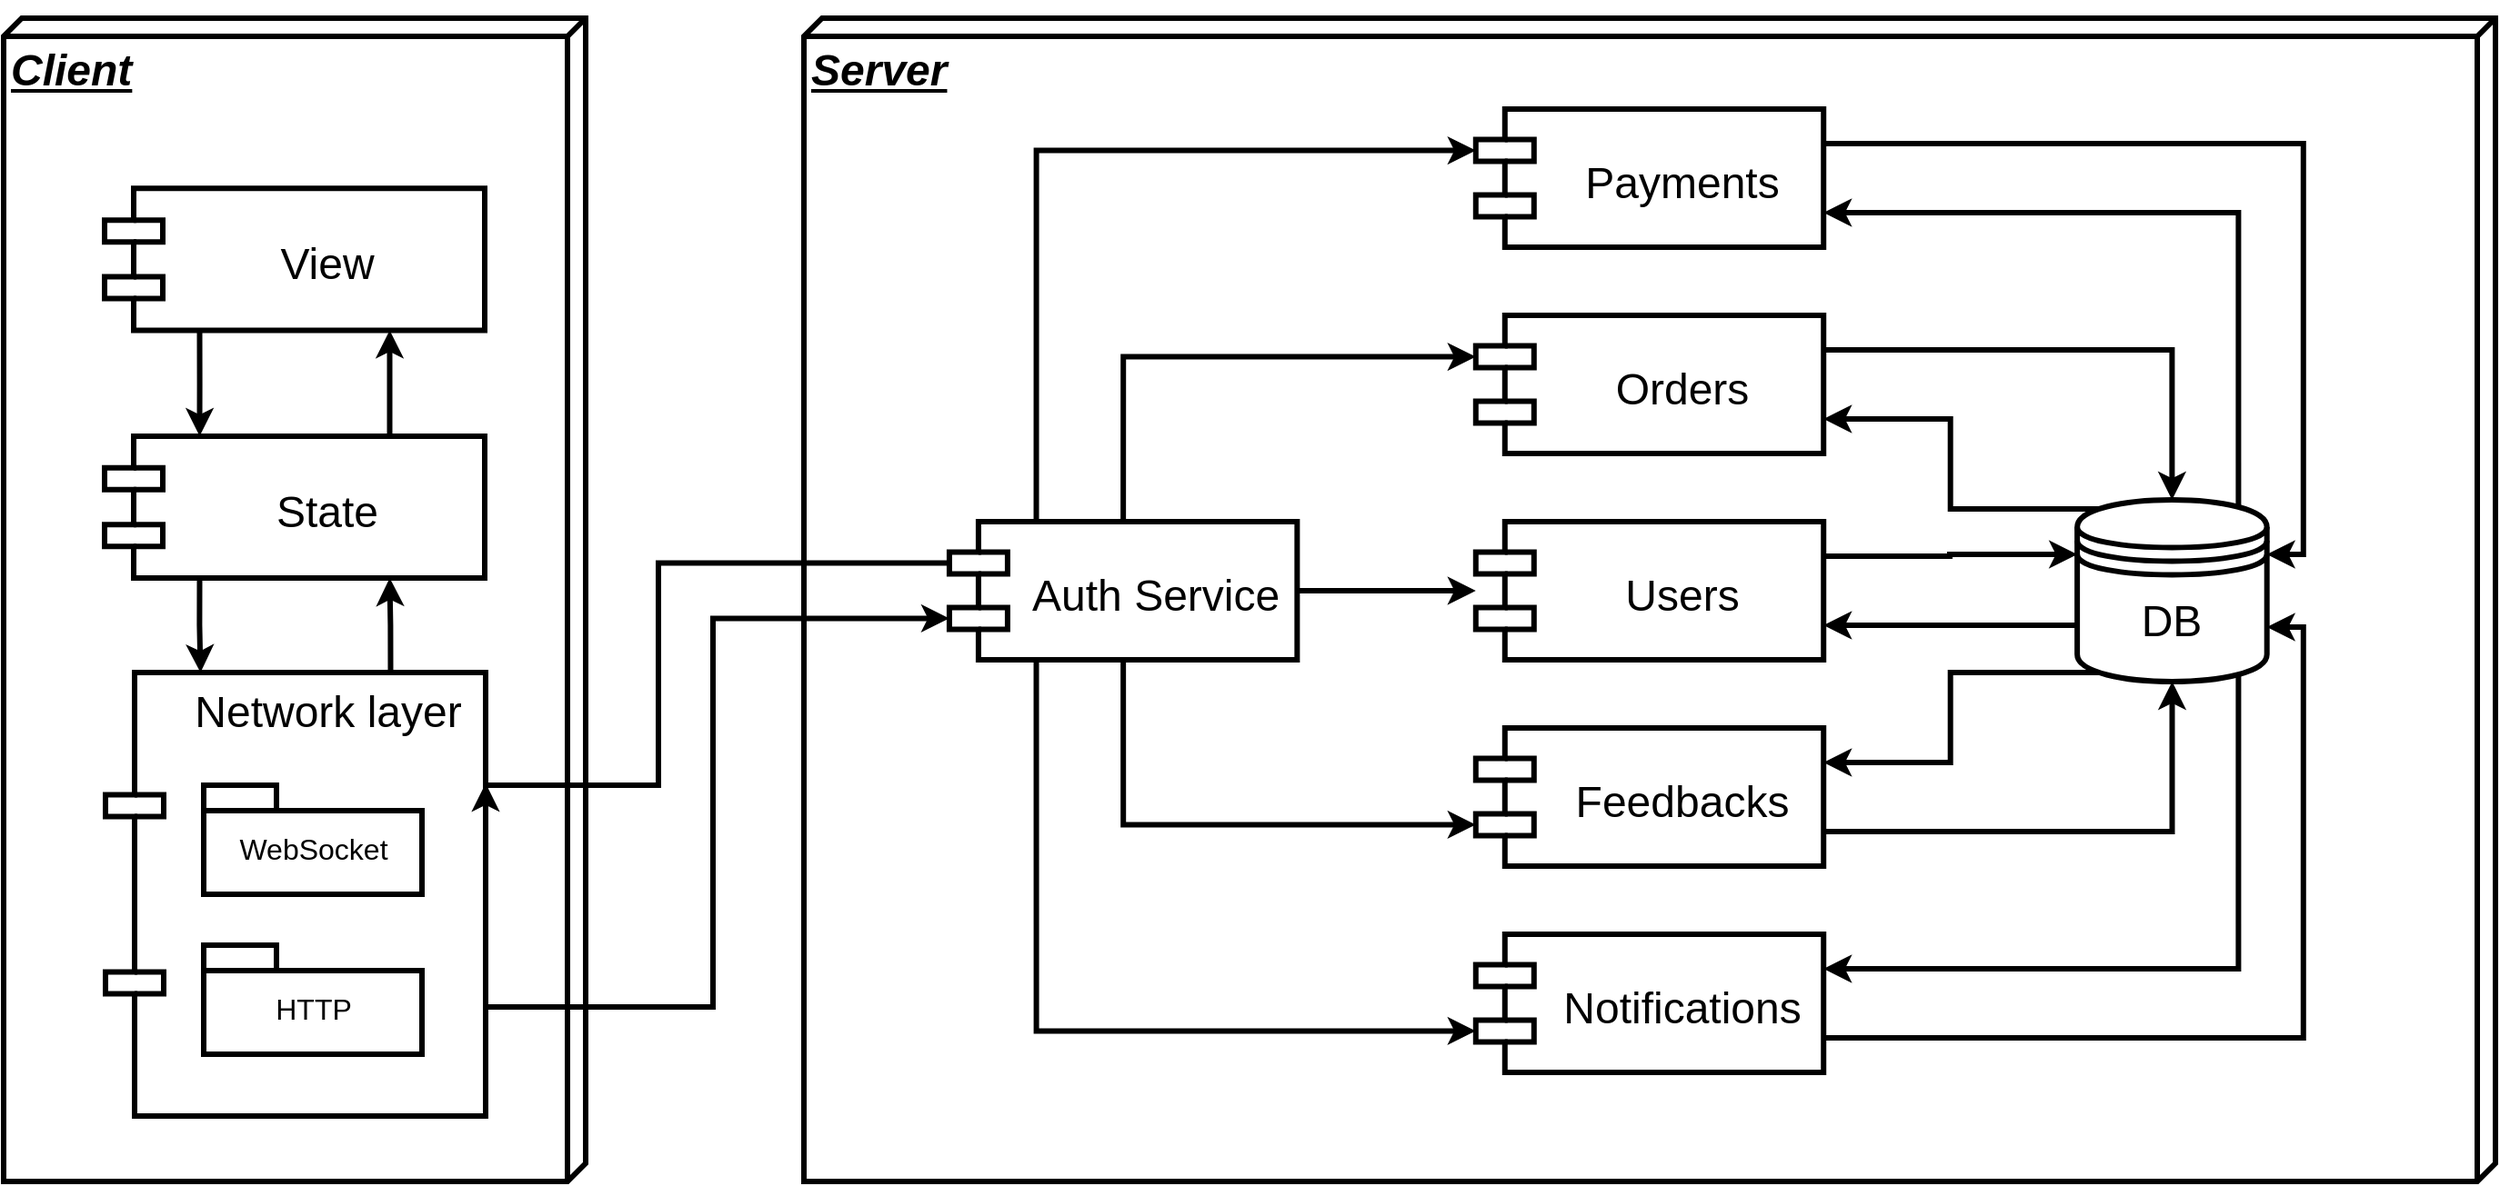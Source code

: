 <mxfile version="12.1.3" type="google" pages="1"><diagram name="Page-1" id="b5b7bab2-c9e2-2cf4-8b2a-24fd1a2a6d21"><mxGraphModel dx="1708" dy="872" grid="1" gridSize="10" guides="1" tooltips="1" connect="1" arrows="1" fold="1" page="1" pageScale="1" pageWidth="827" pageHeight="1169" background="#ffffff" math="0" shadow="0"><root><mxCell id="0"/><mxCell id="1" parent="0"/><mxCell id="kurSiK4YTvSG5_sOZzr3-18" value="" style="group;strokeWidth=3;" vertex="1" connectable="0" parent="1"><mxGeometry x="20" y="70" width="320" height="640" as="geometry"/></mxCell><mxCell id="kurSiK4YTvSG5_sOZzr3-2" value="Client" style="verticalAlign=top;align=left;spacingTop=8;spacingLeft=2;spacingRight=12;shape=cube;size=10;direction=south;fontStyle=7;html=1;fontSize=24;strokeWidth=3;" vertex="1" parent="kurSiK4YTvSG5_sOZzr3-18"><mxGeometry width="320" height="640.0" as="geometry"/></mxCell><mxCell id="kurSiK4YTvSG5_sOZzr3-1" value="View" style="shape=component;align=center;spacingLeft=36;fontSize=24;strokeWidth=3;" vertex="1" parent="kurSiK4YTvSG5_sOZzr3-18"><mxGeometry x="55.5" y="93.659" width="209" height="78.049" as="geometry"/></mxCell><mxCell id="kurSiK4YTvSG5_sOZzr3-12" style="edgeStyle=orthogonalEdgeStyle;rounded=0;orthogonalLoop=1;jettySize=auto;html=1;entryX=0.75;entryY=1;entryDx=0;entryDy=0;fontSize=24;exitX=0.75;exitY=0;exitDx=0;exitDy=0;strokeWidth=3;" edge="1" parent="kurSiK4YTvSG5_sOZzr3-18" source="kurSiK4YTvSG5_sOZzr3-7" target="kurSiK4YTvSG5_sOZzr3-1"><mxGeometry relative="1" as="geometry"/></mxCell><mxCell id="kurSiK4YTvSG5_sOZzr3-7" value="State" style="shape=component;align=center;spacingLeft=36;fontSize=24;strokeWidth=3;" vertex="1" parent="kurSiK4YTvSG5_sOZzr3-18"><mxGeometry x="55.5" y="229.976" width="209" height="78.049" as="geometry"/></mxCell><mxCell id="kurSiK4YTvSG5_sOZzr3-8" value="" style="edgeStyle=orthogonalEdgeStyle;rounded=0;orthogonalLoop=1;jettySize=auto;html=1;fontSize=24;entryX=0.25;entryY=0;entryDx=0;entryDy=0;exitX=0.25;exitY=1;exitDx=0;exitDy=0;strokeWidth=3;" edge="1" parent="kurSiK4YTvSG5_sOZzr3-18" source="kurSiK4YTvSG5_sOZzr3-1" target="kurSiK4YTvSG5_sOZzr3-7"><mxGeometry relative="1" as="geometry"/></mxCell><mxCell id="kurSiK4YTvSG5_sOZzr3-13" style="edgeStyle=orthogonalEdgeStyle;rounded=0;orthogonalLoop=1;jettySize=auto;html=1;exitX=0.75;exitY=0;exitDx=0;exitDy=0;entryX=0.75;entryY=1;entryDx=0;entryDy=0;fontSize=24;strokeWidth=3;" edge="1" parent="kurSiK4YTvSG5_sOZzr3-18" source="kurSiK4YTvSG5_sOZzr3-9" target="kurSiK4YTvSG5_sOZzr3-7"><mxGeometry relative="1" as="geometry"><Array as="points"><mxPoint x="213" y="334"/></Array></mxGeometry></mxCell><mxCell id="kurSiK4YTvSG5_sOZzr3-9" value="Network layer" style="shape=component;align=center;spacingLeft=36;fontSize=24;verticalAlign=top;strokeWidth=3;" vertex="1" parent="kurSiK4YTvSG5_sOZzr3-18"><mxGeometry x="56" y="360" width="209" height="244" as="geometry"/></mxCell><mxCell id="kurSiK4YTvSG5_sOZzr3-10" value="" style="edgeStyle=orthogonalEdgeStyle;rounded=0;orthogonalLoop=1;jettySize=auto;html=1;fontSize=24;exitX=0.25;exitY=1;exitDx=0;exitDy=0;entryX=0.25;entryY=0;entryDx=0;entryDy=0;strokeWidth=3;" edge="1" parent="kurSiK4YTvSG5_sOZzr3-18" source="kurSiK4YTvSG5_sOZzr3-7" target="kurSiK4YTvSG5_sOZzr3-9"><mxGeometry relative="1" as="geometry"><Array as="points"><mxPoint x="108" y="334"/></Array></mxGeometry></mxCell><mxCell id="kurSiK4YTvSG5_sOZzr3-20" value="WebSocket" style="shape=folder;fontStyle=0;spacingTop=10;tabWidth=40;tabHeight=14;tabPosition=left;html=1;fontSize=16;align=center;strokeWidth=3;" vertex="1" parent="kurSiK4YTvSG5_sOZzr3-18"><mxGeometry x="110" y="422" width="120" height="60" as="geometry"/></mxCell><mxCell id="kurSiK4YTvSG5_sOZzr3-31" value="HTTP" style="shape=folder;fontStyle=0;spacingTop=10;tabWidth=40;tabHeight=14;tabPosition=left;html=1;fontSize=16;align=center;strokeWidth=3;" vertex="1" parent="kurSiK4YTvSG5_sOZzr3-18"><mxGeometry x="110" y="510" width="120" height="60" as="geometry"/></mxCell><mxCell id="kurSiK4YTvSG5_sOZzr3-33" value="DB" style="group;strokeWidth=3;" vertex="1" connectable="0" parent="1"><mxGeometry x="460" y="60" width="930" height="650" as="geometry"/></mxCell><mxCell id="kurSiK4YTvSG5_sOZzr3-34" value="Server" style="verticalAlign=top;align=left;spacingTop=8;spacingLeft=2;spacingRight=12;shape=cube;size=10;direction=south;fontStyle=7;html=1;fontSize=24;strokeWidth=3;" vertex="1" parent="kurSiK4YTvSG5_sOZzr3-33"><mxGeometry y="10" width="930" height="640" as="geometry"/></mxCell><mxCell id="kurSiK4YTvSG5_sOZzr3-89" style="edgeStyle=orthogonalEdgeStyle;rounded=0;orthogonalLoop=1;jettySize=auto;html=1;exitX=0.25;exitY=0;exitDx=0;exitDy=0;entryX=0;entryY=0.3;entryDx=0;entryDy=0;fontSize=16;strokeWidth=3;" edge="1" parent="kurSiK4YTvSG5_sOZzr3-33" source="kurSiK4YTvSG5_sOZzr3-35" target="kurSiK4YTvSG5_sOZzr3-62"><mxGeometry relative="1" as="geometry"/></mxCell><mxCell id="kurSiK4YTvSG5_sOZzr3-90" style="edgeStyle=orthogonalEdgeStyle;rounded=0;orthogonalLoop=1;jettySize=auto;html=1;exitX=0.5;exitY=0;exitDx=0;exitDy=0;entryX=0;entryY=0.3;entryDx=0;entryDy=0;fontSize=16;strokeWidth=3;" edge="1" parent="kurSiK4YTvSG5_sOZzr3-33" source="kurSiK4YTvSG5_sOZzr3-35" target="kurSiK4YTvSG5_sOZzr3-65"><mxGeometry relative="1" as="geometry"/></mxCell><mxCell id="kurSiK4YTvSG5_sOZzr3-91" style="edgeStyle=orthogonalEdgeStyle;rounded=0;orthogonalLoop=1;jettySize=auto;html=1;exitX=0.25;exitY=1;exitDx=0;exitDy=0;entryX=0;entryY=0.7;entryDx=0;entryDy=0;fontSize=16;strokeWidth=3;" edge="1" parent="kurSiK4YTvSG5_sOZzr3-33" source="kurSiK4YTvSG5_sOZzr3-35" target="kurSiK4YTvSG5_sOZzr3-73"><mxGeometry relative="1" as="geometry"/></mxCell><mxCell id="kurSiK4YTvSG5_sOZzr3-92" style="edgeStyle=orthogonalEdgeStyle;rounded=0;orthogonalLoop=1;jettySize=auto;html=1;exitX=0.5;exitY=1;exitDx=0;exitDy=0;entryX=0;entryY=0.7;entryDx=0;entryDy=0;fontSize=16;strokeWidth=3;" edge="1" parent="kurSiK4YTvSG5_sOZzr3-33" source="kurSiK4YTvSG5_sOZzr3-35" target="kurSiK4YTvSG5_sOZzr3-75"><mxGeometry relative="1" as="geometry"/></mxCell><mxCell id="kurSiK4YTvSG5_sOZzr3-94" style="edgeStyle=orthogonalEdgeStyle;rounded=0;orthogonalLoop=1;jettySize=auto;html=1;exitX=1;exitY=0.5;exitDx=0;exitDy=0;fontSize=16;strokeWidth=3;" edge="1" parent="kurSiK4YTvSG5_sOZzr3-33" source="kurSiK4YTvSG5_sOZzr3-35" target="kurSiK4YTvSG5_sOZzr3-71"><mxGeometry relative="1" as="geometry"/></mxCell><mxCell id="kurSiK4YTvSG5_sOZzr3-35" value="Auth Service" style="shape=component;align=center;spacingLeft=36;fontSize=24;strokeWidth=3;" vertex="1" parent="kurSiK4YTvSG5_sOZzr3-33"><mxGeometry x="79.958" y="287" width="191.215" height="76" as="geometry"/></mxCell><mxCell id="kurSiK4YTvSG5_sOZzr3-112" style="edgeStyle=orthogonalEdgeStyle;rounded=0;orthogonalLoop=1;jettySize=auto;html=1;exitX=1;exitY=0.75;exitDx=0;exitDy=0;fontSize=16;strokeWidth=3;" edge="1" parent="kurSiK4YTvSG5_sOZzr3-33" source="kurSiK4YTvSG5_sOZzr3-75" target="kurSiK4YTvSG5_sOZzr3-59"><mxGeometry relative="1" as="geometry"/></mxCell><mxCell id="kurSiK4YTvSG5_sOZzr3-75" value="Feedbacks" style="shape=component;align=center;spacingLeft=36;fontSize=24;strokeWidth=3;" vertex="1" parent="kurSiK4YTvSG5_sOZzr3-33"><mxGeometry x="369.393" y="400.5" width="191.215" height="76" as="geometry"/></mxCell><mxCell id="kurSiK4YTvSG5_sOZzr3-110" style="edgeStyle=orthogonalEdgeStyle;rounded=0;orthogonalLoop=1;jettySize=auto;html=1;exitX=1;exitY=0.75;exitDx=0;exitDy=0;entryX=1;entryY=0.7;entryDx=0;entryDy=0;fontSize=16;strokeWidth=3;" edge="1" parent="kurSiK4YTvSG5_sOZzr3-33" source="kurSiK4YTvSG5_sOZzr3-73" target="kurSiK4YTvSG5_sOZzr3-59"><mxGeometry relative="1" as="geometry"/></mxCell><mxCell id="kurSiK4YTvSG5_sOZzr3-73" value="Notifications" style="shape=component;align=center;spacingLeft=36;fontSize=24;strokeWidth=3;" vertex="1" parent="kurSiK4YTvSG5_sOZzr3-33"><mxGeometry x="369.393" y="514" width="191.215" height="76" as="geometry"/></mxCell><mxCell id="kurSiK4YTvSG5_sOZzr3-114" style="edgeStyle=orthogonalEdgeStyle;rounded=0;orthogonalLoop=1;jettySize=auto;html=1;exitX=1;exitY=0.25;exitDx=0;exitDy=0;entryX=0;entryY=0.3;entryDx=0;entryDy=0;fontSize=16;strokeWidth=3;" edge="1" parent="kurSiK4YTvSG5_sOZzr3-33" source="kurSiK4YTvSG5_sOZzr3-71" target="kurSiK4YTvSG5_sOZzr3-59"><mxGeometry relative="1" as="geometry"><Array as="points"><mxPoint x="630" y="306"/></Array></mxGeometry></mxCell><mxCell id="kurSiK4YTvSG5_sOZzr3-71" value="Users" style="shape=component;align=center;spacingLeft=36;fontSize=24;strokeWidth=3;" vertex="1" parent="kurSiK4YTvSG5_sOZzr3-33"><mxGeometry x="369.393" y="287" width="191.215" height="76" as="geometry"/></mxCell><mxCell id="kurSiK4YTvSG5_sOZzr3-108" style="edgeStyle=orthogonalEdgeStyle;rounded=0;orthogonalLoop=1;jettySize=auto;html=1;exitX=1;exitY=0.25;exitDx=0;exitDy=0;entryX=0.5;entryY=0;entryDx=0;entryDy=0;fontSize=16;strokeWidth=3;" edge="1" parent="kurSiK4YTvSG5_sOZzr3-33" source="kurSiK4YTvSG5_sOZzr3-65" target="kurSiK4YTvSG5_sOZzr3-59"><mxGeometry relative="1" as="geometry"/></mxCell><mxCell id="kurSiK4YTvSG5_sOZzr3-65" value="Orders" style="shape=component;align=center;spacingLeft=36;fontSize=24;strokeWidth=3;" vertex="1" parent="kurSiK4YTvSG5_sOZzr3-33"><mxGeometry x="369.393" y="173.5" width="191.215" height="76" as="geometry"/></mxCell><mxCell id="kurSiK4YTvSG5_sOZzr3-105" style="edgeStyle=orthogonalEdgeStyle;rounded=0;orthogonalLoop=1;jettySize=auto;html=1;exitX=1;exitY=0.25;exitDx=0;exitDy=0;entryX=1;entryY=0.3;entryDx=0;entryDy=0;fontSize=16;strokeWidth=3;" edge="1" parent="kurSiK4YTvSG5_sOZzr3-33" source="kurSiK4YTvSG5_sOZzr3-62" target="kurSiK4YTvSG5_sOZzr3-59"><mxGeometry relative="1" as="geometry"/></mxCell><mxCell id="kurSiK4YTvSG5_sOZzr3-62" value="Payments" style="shape=component;align=center;spacingLeft=36;fontSize=24;strokeWidth=3;" vertex="1" parent="kurSiK4YTvSG5_sOZzr3-33"><mxGeometry x="369.393" y="60" width="191.215" height="76" as="geometry"/></mxCell><mxCell id="kurSiK4YTvSG5_sOZzr3-107" style="edgeStyle=orthogonalEdgeStyle;rounded=0;orthogonalLoop=1;jettySize=auto;html=1;exitX=0.85;exitY=0.05;exitDx=0;exitDy=0;exitPerimeter=0;entryX=1;entryY=0.75;entryDx=0;entryDy=0;fontSize=16;strokeWidth=3;" edge="1" parent="kurSiK4YTvSG5_sOZzr3-33" source="kurSiK4YTvSG5_sOZzr3-59" target="kurSiK4YTvSG5_sOZzr3-62"><mxGeometry relative="1" as="geometry"><Array as="points"><mxPoint x="789" y="117"/></Array></mxGeometry></mxCell><mxCell id="kurSiK4YTvSG5_sOZzr3-109" style="edgeStyle=orthogonalEdgeStyle;rounded=0;orthogonalLoop=1;jettySize=auto;html=1;exitX=0.15;exitY=0.05;exitDx=0;exitDy=0;exitPerimeter=0;entryX=1;entryY=0.75;entryDx=0;entryDy=0;fontSize=16;strokeWidth=3;" edge="1" parent="kurSiK4YTvSG5_sOZzr3-33" source="kurSiK4YTvSG5_sOZzr3-59" target="kurSiK4YTvSG5_sOZzr3-65"><mxGeometry relative="1" as="geometry"/></mxCell><mxCell id="kurSiK4YTvSG5_sOZzr3-111" style="edgeStyle=orthogonalEdgeStyle;rounded=0;orthogonalLoop=1;jettySize=auto;html=1;exitX=0.85;exitY=0.95;exitDx=0;exitDy=0;exitPerimeter=0;entryX=1;entryY=0.25;entryDx=0;entryDy=0;fontSize=16;strokeWidth=3;" edge="1" parent="kurSiK4YTvSG5_sOZzr3-33" source="kurSiK4YTvSG5_sOZzr3-59" target="kurSiK4YTvSG5_sOZzr3-73"><mxGeometry relative="1" as="geometry"><Array as="points"><mxPoint x="789" y="533"/></Array></mxGeometry></mxCell><mxCell id="kurSiK4YTvSG5_sOZzr3-113" style="edgeStyle=orthogonalEdgeStyle;rounded=0;orthogonalLoop=1;jettySize=auto;html=1;exitX=0.15;exitY=0.95;exitDx=0;exitDy=0;exitPerimeter=0;entryX=1;entryY=0.25;entryDx=0;entryDy=0;fontSize=16;strokeWidth=3;" edge="1" parent="kurSiK4YTvSG5_sOZzr3-33" source="kurSiK4YTvSG5_sOZzr3-59" target="kurSiK4YTvSG5_sOZzr3-75"><mxGeometry relative="1" as="geometry"/></mxCell><mxCell id="kurSiK4YTvSG5_sOZzr3-115" style="edgeStyle=orthogonalEdgeStyle;rounded=0;orthogonalLoop=1;jettySize=auto;html=1;exitX=0;exitY=0.7;exitDx=0;exitDy=0;entryX=1;entryY=0.75;entryDx=0;entryDy=0;fontSize=16;strokeWidth=3;" edge="1" parent="kurSiK4YTvSG5_sOZzr3-33" source="kurSiK4YTvSG5_sOZzr3-59" target="kurSiK4YTvSG5_sOZzr3-71"><mxGeometry relative="1" as="geometry"><Array as="points"><mxPoint x="700" y="344"/></Array></mxGeometry></mxCell><mxCell id="kurSiK4YTvSG5_sOZzr3-59" value="&lt;font style=&quot;font-size: 24px&quot;&gt;DB&lt;/font&gt;" style="shape=datastore;whiteSpace=wrap;html=1;fontSize=16;align=center;strokeWidth=3;" vertex="1" parent="kurSiK4YTvSG5_sOZzr3-33"><mxGeometry x="700.051" y="275" width="104.299" height="100" as="geometry"/></mxCell><mxCell id="kurSiK4YTvSG5_sOZzr3-116" style="edgeStyle=orthogonalEdgeStyle;rounded=0;orthogonalLoop=1;jettySize=auto;html=1;exitX=0;exitY=0.3;exitDx=0;exitDy=0;entryX=1;entryY=0.25;entryDx=0;entryDy=0;fontSize=16;strokeWidth=3;" edge="1" parent="1" source="kurSiK4YTvSG5_sOZzr3-35" target="kurSiK4YTvSG5_sOZzr3-9"><mxGeometry relative="1" as="geometry"><Array as="points"><mxPoint x="380" y="370"/><mxPoint x="380" y="492"/></Array></mxGeometry></mxCell><mxCell id="kurSiK4YTvSG5_sOZzr3-117" style="edgeStyle=orthogonalEdgeStyle;rounded=0;orthogonalLoop=1;jettySize=auto;html=1;exitX=1;exitY=0.75;exitDx=0;exitDy=0;entryX=0;entryY=0.7;entryDx=0;entryDy=0;fontSize=16;strokeWidth=3;" edge="1" parent="1" source="kurSiK4YTvSG5_sOZzr3-9" target="kurSiK4YTvSG5_sOZzr3-35"><mxGeometry relative="1" as="geometry"><Array as="points"><mxPoint x="410" y="614"/><mxPoint x="410" y="400"/></Array></mxGeometry></mxCell></root></mxGraphModel></diagram></mxfile>
